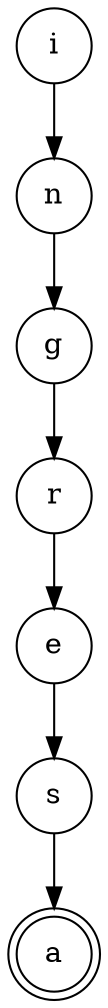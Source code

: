 digraph {   
    node [shape = doublecircle, color = black] a ;
    node [shape = circle];
    node [color= black];
    i -> n -> g -> r -> e -> s -> a;	
}